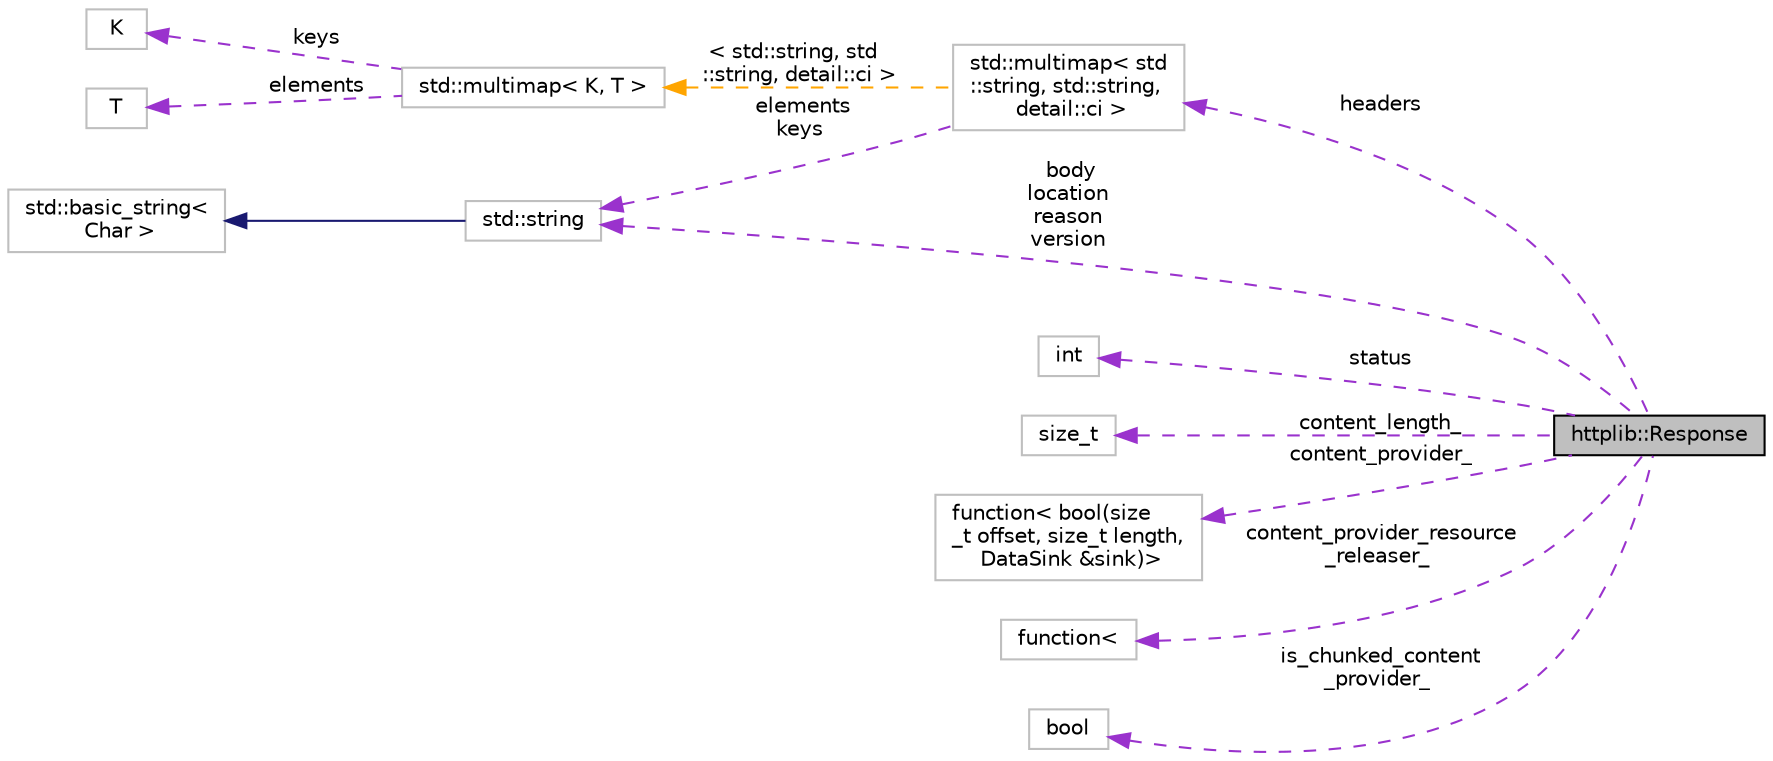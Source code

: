 digraph "httplib::Response"
{
 // INTERACTIVE_SVG=YES
 // LATEX_PDF_SIZE
  bgcolor="transparent";
  edge [fontname="Helvetica",fontsize="10",labelfontname="Helvetica",labelfontsize="10"];
  node [fontname="Helvetica",fontsize="10",shape=record];
  rankdir="LR";
  Node1 [label="httplib::Response",height=0.2,width=0.4,color="black", fillcolor="grey75", style="filled", fontcolor="black",tooltip=" "];
  Node2 -> Node1 [dir="back",color="darkorchid3",fontsize="10",style="dashed",label=" body\nlocation\nreason\nversion" ,fontname="Helvetica"];
  Node2 [label="std::string",height=0.2,width=0.4,color="grey75",tooltip=" "];
  Node3 -> Node2 [dir="back",color="midnightblue",fontsize="10",style="solid",fontname="Helvetica"];
  Node3 [label="std::basic_string\<\l Char \>",height=0.2,width=0.4,color="grey75",tooltip=" "];
  Node4 -> Node1 [dir="back",color="darkorchid3",fontsize="10",style="dashed",label=" status" ,fontname="Helvetica"];
  Node4 [label="int",height=0.2,width=0.4,color="grey75",tooltip=" "];
  Node5 -> Node1 [dir="back",color="darkorchid3",fontsize="10",style="dashed",label=" headers" ,fontname="Helvetica"];
  Node5 [label="std::multimap\< std\l::string, std::string,\l detail::ci \>",height=0.2,width=0.4,color="grey75",tooltip=" "];
  Node2 -> Node5 [dir="back",color="darkorchid3",fontsize="10",style="dashed",label=" elements\nkeys" ,fontname="Helvetica"];
  Node6 -> Node5 [dir="back",color="orange",fontsize="10",style="dashed",label=" \< std::string, std\l::string, detail::ci \>" ,fontname="Helvetica"];
  Node6 [label="std::multimap\< K, T \>",height=0.2,width=0.4,color="grey75",tooltip=" "];
  Node7 -> Node6 [dir="back",color="darkorchid3",fontsize="10",style="dashed",label=" keys" ,fontname="Helvetica"];
  Node7 [label="K",height=0.2,width=0.4,color="grey75",tooltip=" "];
  Node8 -> Node6 [dir="back",color="darkorchid3",fontsize="10",style="dashed",label=" elements" ,fontname="Helvetica"];
  Node8 [label="T",height=0.2,width=0.4,color="grey75",tooltip=" "];
  Node9 -> Node1 [dir="back",color="darkorchid3",fontsize="10",style="dashed",label=" content_length_" ,fontname="Helvetica"];
  Node9 [label="size_t",height=0.2,width=0.4,color="grey75",tooltip=" "];
  Node10 -> Node1 [dir="back",color="darkorchid3",fontsize="10",style="dashed",label=" content_provider_" ,fontname="Helvetica"];
  Node10 [label="function\< bool(size\l_t offset, size_t length,\l DataSink &sink)\>",height=0.2,width=0.4,color="grey75",tooltip=" "];
  Node11 -> Node1 [dir="back",color="darkorchid3",fontsize="10",style="dashed",label=" content_provider_resource\l_releaser_" ,fontname="Helvetica"];
  Node11 [label="function\<",height=0.2,width=0.4,color="grey75",tooltip=" "];
  Node12 -> Node1 [dir="back",color="darkorchid3",fontsize="10",style="dashed",label=" is_chunked_content\l_provider_" ,fontname="Helvetica"];
  Node12 [label="bool",height=0.2,width=0.4,color="grey75",tooltip=" "];
}
